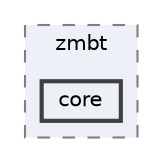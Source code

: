 digraph "zmbt-framework/zmbt-framework/backends/cxx/include/zmbt/core"
{
 // LATEX_PDF_SIZE
  bgcolor="transparent";
  edge [fontname=Helvetica,fontsize=10,labelfontname=Helvetica,labelfontsize=10];
  node [fontname=Helvetica,fontsize=10,shape=box,height=0.2,width=0.4];
  compound=true
  subgraph clusterdir_2115e3e51895e4107b806d6d2319263e {
    graph [ bgcolor="#edf0f7", pencolor="grey50", label="zmbt", fontname=Helvetica,fontsize=10 style="filled,dashed", URL="dir_2115e3e51895e4107b806d6d2319263e.html",tooltip=""]
  dir_1dfd3566c4a6f6e15f69daa4a04e2d4f [label="core", fillcolor="#edf0f7", color="grey25", style="filled,bold", URL="dir_1dfd3566c4a6f6e15f69daa4a04e2d4f.html",tooltip=""];
  }
}
